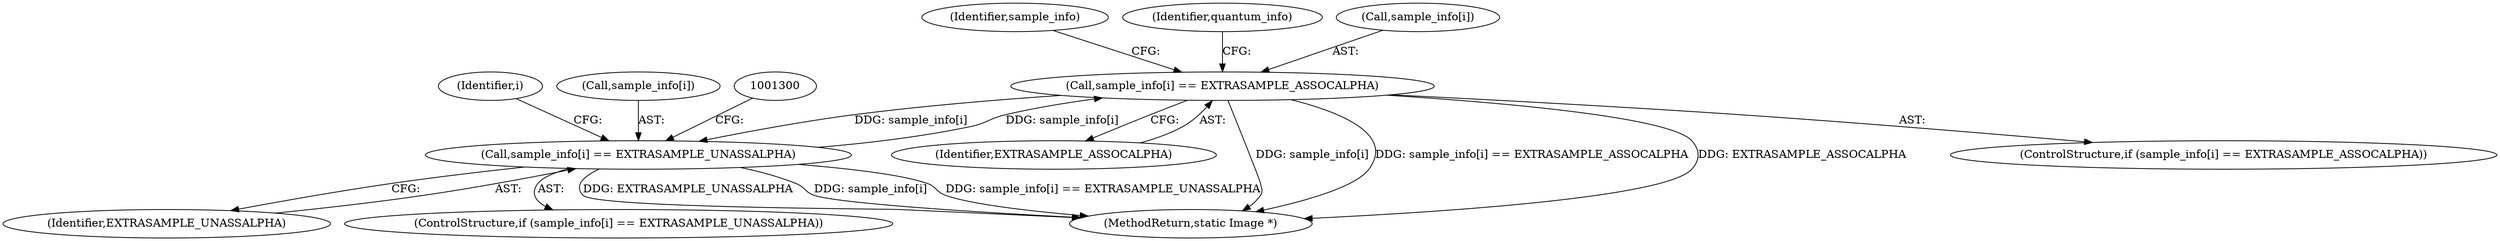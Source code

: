 digraph "0_ImageMagick_58cf5bf4fade82e3b510e8f3463a967278a3e410_0@pointer" {
"1001277" [label="(Call,sample_info[i] == EXTRASAMPLE_ASSOCALPHA)"];
"1001294" [label="(Call,sample_info[i] == EXTRASAMPLE_UNASSALPHA)"];
"1001277" [label="(Call,sample_info[i] == EXTRASAMPLE_ASSOCALPHA)"];
"1001276" [label="(ControlStructure,if (sample_info[i] == EXTRASAMPLE_ASSOCALPHA))"];
"1001281" [label="(Identifier,EXTRASAMPLE_ASSOCALPHA)"];
"1001293" [label="(ControlStructure,if (sample_info[i] == EXTRASAMPLE_UNASSALPHA))"];
"1001294" [label="(Call,sample_info[i] == EXTRASAMPLE_UNASSALPHA)"];
"1001269" [label="(Identifier,i)"];
"1003385" [label="(MethodReturn,static Image *)"];
"1001295" [label="(Call,sample_info[i])"];
"1001277" [label="(Call,sample_info[i] == EXTRASAMPLE_ASSOCALPHA)"];
"1001296" [label="(Identifier,sample_info)"];
"1001284" [label="(Identifier,quantum_info)"];
"1001298" [label="(Identifier,EXTRASAMPLE_UNASSALPHA)"];
"1001278" [label="(Call,sample_info[i])"];
"1001277" -> "1001276"  [label="AST: "];
"1001277" -> "1001281"  [label="CFG: "];
"1001278" -> "1001277"  [label="AST: "];
"1001281" -> "1001277"  [label="AST: "];
"1001284" -> "1001277"  [label="CFG: "];
"1001296" -> "1001277"  [label="CFG: "];
"1001277" -> "1003385"  [label="DDG: sample_info[i]"];
"1001277" -> "1003385"  [label="DDG: sample_info[i] == EXTRASAMPLE_ASSOCALPHA"];
"1001277" -> "1003385"  [label="DDG: EXTRASAMPLE_ASSOCALPHA"];
"1001294" -> "1001277"  [label="DDG: sample_info[i]"];
"1001277" -> "1001294"  [label="DDG: sample_info[i]"];
"1001294" -> "1001293"  [label="AST: "];
"1001294" -> "1001298"  [label="CFG: "];
"1001295" -> "1001294"  [label="AST: "];
"1001298" -> "1001294"  [label="AST: "];
"1001300" -> "1001294"  [label="CFG: "];
"1001269" -> "1001294"  [label="CFG: "];
"1001294" -> "1003385"  [label="DDG: sample_info[i]"];
"1001294" -> "1003385"  [label="DDG: sample_info[i] == EXTRASAMPLE_UNASSALPHA"];
"1001294" -> "1003385"  [label="DDG: EXTRASAMPLE_UNASSALPHA"];
}
